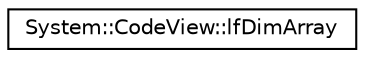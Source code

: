 digraph G
{
  edge [fontname="Helvetica",fontsize="10",labelfontname="Helvetica",labelfontsize="10"];
  node [fontname="Helvetica",fontsize="10",shape=record];
  rankdir="LR";
  Node1 [label="System::CodeView::lfDimArray",height=0.2,width=0.4,color="black", fillcolor="white", style="filled",URL="$struct_system_1_1_code_view_1_1lf_dim_array.html"];
}
